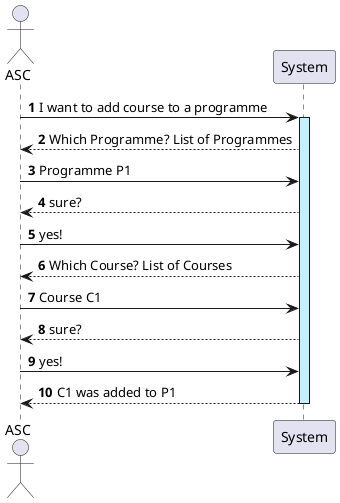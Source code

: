 @startuml
actor ASC
autonumber

ASC -> System ++ #application: I want to add course to a programme
System --> ASC: Which Programme? List of Programmes
ASC -> System: Programme P1
System --> ASC : sure?
ASC -> System: yes!
System --> ASC : Which Course? List of Courses
ASC -> System: Course C1
System --> ASC: sure?
ASC -> System: yes!
System --> ASC --: C1 was added to P1


@enduml